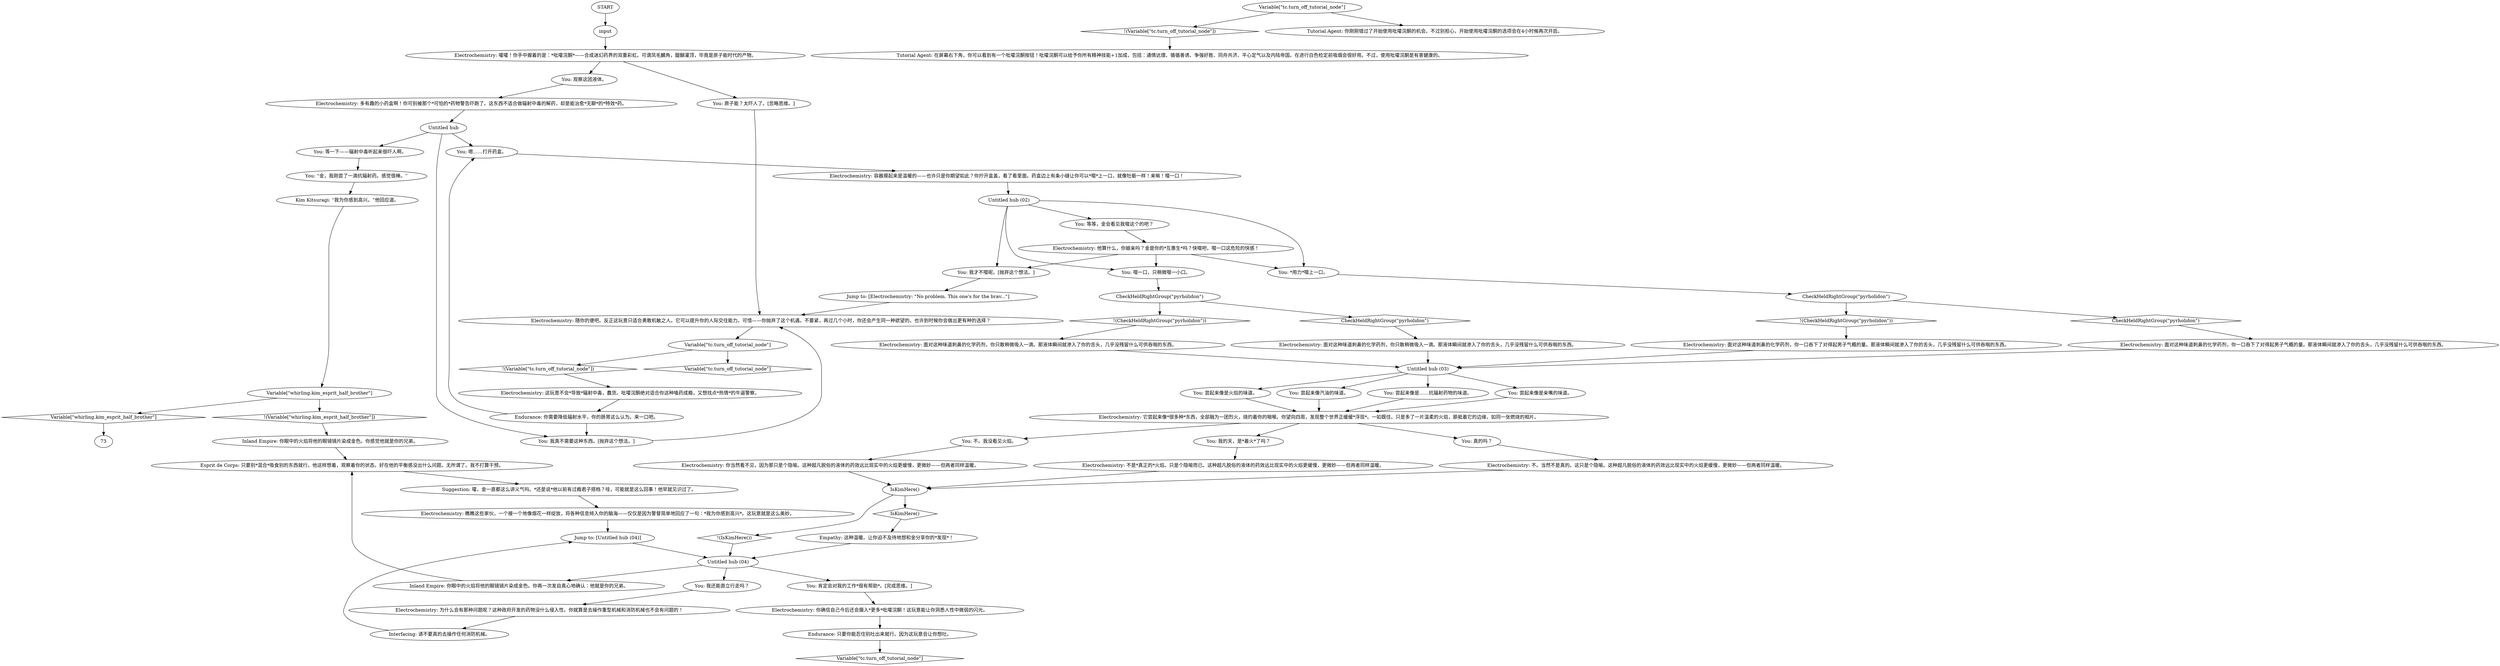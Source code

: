 # INITIATION / PYRHOLIDON HABIT
# A thought for becoming a wonderful pyrholidon addict.
# ==================================================
digraph G {
	  0 [label="START"];
	  1 [label="input"];
	  2 [label="You: 尝起来像汽油的味道。"];
	  3 [label="You: 等一下——辐射中毒听起来很吓人啊。"];
	  4 [label="You: *用力*啜上一口。"];
	  5 [label="Jump to: [Electrochemistry: \"No problem. This one's for the brav...\"]"];
	  6 [label="You: 肯定会对我的工作*很有帮助*。[完成思维。]"];
	  7 [label="Jump to: [Untitled hub (04)]"];
	  8 [label="You: 我还能直立行走吗？"];
	  9 [label="Esprit de Corps: 只要别*混合*吸食别的东西就行。他这样想着，观察着你的状态。好在他的平衡感没出什么问题。无所谓了。我不打算干预。"];
	  10 [label="Electrochemistry: 瞧瞧这些家伙，一个接一个地像烟花一样绽放，将各种信息倾入你的脑海——仅仅是因为警督简单地回应了一句：*我为你感到高兴*。这玩意就是这么美妙。"];
	  11 [label="Electrochemistry: 为什么会有那种问题呢？这种政府开发的药物没什么侵入性。你就算是去操作重型机械和消防机械也不会有问题的！"];
	  12 [label="Electrochemistry: 面对这种味道刺鼻的化学药剂，你一口吞下了对得起男子气概的量。那液体瞬间就渗入了你的舌头，几乎没残留什么可供吞咽的东西。"];
	  13 [label="You: 嗯……打开药盒。"];
	  14 [label="You: 尝起来像是……抗辐射药物的味道。"];
	  15 [label="Electrochemistry: 它尝起来像*很多种*东西，全部融为一团烈火，烧灼着你的咽喉。你望向四周，发现整个世界正缓缓*浮现*。一如既往。只是多了一片温柔的火焰，舔抵着它的边缘，如同一张燃烧的相片。"];
	  16 [label="Variable[\"tc.turn_off_tutorial_node\"]"];
	  17 [label="Variable[\"tc.turn_off_tutorial_node\"]", shape=diamond];
	  18 [label="!(Variable[\"tc.turn_off_tutorial_node\"])", shape=diamond];
	  19 [label="You: 我才不啜呢。[抛弃这个想法。]"];
	  20 [label="Empathy: 这种温暖。让你迫不及待地想和金分享你的*发现*！"];
	  21 [label="Interfacing: 请不要真的去操作任何消防机械。"];
	  22 [label="Tutorial Agent: 在屏幕右下角，你可以看到有一个吡嚯浣酮按钮！吡嚯浣酮可以给予你所有精神技能+1加成，包括：通情达理、循循善诱、争强好胜、同舟共济、平心定气以及内陆帝国。在进行白色检定前吸烟会很好用。不过，使用吡嚯浣酮是有害健康的。"];
	  23 [label="Electrochemistry: 不。当然不是真的。这只是个隐喻。这种超凡脱俗的液体的药效远比现实中的火焰更缓慢，更微妙——但两者同样温暖。"];
	  24 [label="Suggestion: 嚯，金一直都这么讲义气吗。*还是说*他以前有过瘾君子搭档？哇，可能就是这么回事！他早就见识过了。"];
	  25 [label="Electrochemistry: 你确信自己今后还会摄入*更多*吡嚯浣酮！这玩意能让你洞悉人性中微弱的闪光。"];
	  26 [label="Electrochemistry: 容器摸起来是温暖的——也许只是你期望如此？你拧开盒盖，看了看里面。药盒边上有条小缝让你可以*啜*上一口，就像牡蛎一样！来嘛！啜一口！"];
	  27 [label="Electrochemistry: 面对这种味道刺鼻的化学药剂，你只敢稍微吸入一滴。那液体瞬间就渗入了你的舌头，几乎没残留什么可供吞咽的东西。"];
	  28 [label="You: 尝起来像是亲嘴的味道。"];
	  29 [label="Electrochemistry: 你当然看不见，因为那只是个隐喻。这种超凡脱俗的液体的药效远比现实中的火焰更缓慢，更微妙——但两者同样温暖。"];
	  30 [label="Endurance: 只要你能忍住别吐出来就行。因为这玩意会让你想吐。"];
	  31 [label="Untitled hub"];
	  32 [label="Endurance: 你需要降低辐射水平，你的肠胃这么认为。来一口吧。"];
	  33 [label="You: 我真不需要这种东西。[抛弃这个想法。]"];
	  34 [label="You: 啜一口，只稍微啜一小口。"];
	  35 [label="Electrochemistry: 不是*真正的*火焰。只是个隐喻而已。这种超凡脱俗的液体的药效远比现实中的火焰更缓慢，更微妙——但两者同样温暖。"];
	  36 [label="Electrochemistry: 随你的便吧。反正这玩意只适合勇敢机敏之人。它可以提升你的人际交往能力。可惜——你抛弃了这个机遇。不要紧，再过几个小时，你还会产生同一种欲望的。也许到时候你会做出更有种的选择？"];
	  37 [label="You: 真的吗？"];
	  38 [label="You: 我的天，是*着火*了吗？"];
	  39 [label="Untitled hub (04)"];
	  40 [label="CheckHeldRightGroup(\"pyrholidon\")"];
	  41 [label="CheckHeldRightGroup(\"pyrholidon\")", shape=diamond];
	  42 [label="!(CheckHeldRightGroup(\"pyrholidon\"))", shape=diamond];
	  43 [label="You: 尝起来像是火焰的味道。"];
	  44 [label="Inland Empire: 你眼中的火焰将他的眼镜镜片染成金色。你感觉他就是你的兄弟。"];
	  45 [label="Variable[\"whirling.kim_esprit_half_brother\"]"];
	  46 [label="Variable[\"whirling.kim_esprit_half_brother\"]", shape=diamond];
	  47 [label="!(Variable[\"whirling.kim_esprit_half_brother\"])", shape=diamond];
	  48 [label="Electrochemistry: 嚯嚯！你手中握着的是：*吡嚯浣酮*——合成迷幻药界的双重彩虹。可谓凤毛麟角，醍醐灌顶，毕竟是原子能时代的产物。"];
	  49 [label="You: 观察这团液体。"];
	  50 [label="Electrochemistry: 他算什么，你娘亲吗？金是你的*互惠生*吗？快啜吧，啜一口这危险的快感！"];
	  51 [label="Electrochemistry: 面对这种味道刺鼻的化学药剂，你一口吞下了对得起男子气概的量。那液体瞬间就渗入了你的舌头，几乎没残留什么可供吞咽的东西。"];
	  52 [label="Untitled hub (03)"];
	  53 [label="You: 不。我没看见火焰。"];
	  54 [label="Kim Kitsuragi: “我为你感到高兴。”他回应道。"];
	  55 [label="You: 原子能？太吓人了。[忽略思维。]"];
	  56 [label="IsKimHere()"];
	  57 [label="IsKimHere()", shape=diamond];
	  58 [label="!(IsKimHere())", shape=diamond];
	  59 [label="CheckHeldRightGroup(\"pyrholidon\")"];
	  60 [label="CheckHeldRightGroup(\"pyrholidon\")", shape=diamond];
	  61 [label="!(CheckHeldRightGroup(\"pyrholidon\"))", shape=diamond];
	  62 [label="Electrochemistry: 面对这种味道刺鼻的化学药剂，你只敢稍微吸入一滴。那液体瞬间就渗入了你的舌头，几乎没残留什么可供吞咽的东西。"];
	  63 [label="Electrochemistry: 多有趣的小药盒啊！你可别被那个*可怕的*药物警告吓跑了。这东西不适合做辐射中毒的解药，却是能治愈*无聊*的*特效*药。"];
	  64 [label="Untitled hub (02)"];
	  65 [label="You: 等等，金会看见我啜这个的吧？"];
	  66 [label="Variable[\"tc.turn_off_tutorial_node\"]"];
	  67 [label="Variable[\"tc.turn_off_tutorial_node\"]", shape=diamond];
	  68 [label="!(Variable[\"tc.turn_off_tutorial_node\"])", shape=diamond];
	  69 [label="Tutorial Agent: 你刚刚错过了开始使用吡嚯浣酮的机会。不过别担心，开始使用吡嚯浣酮的选项会在4小时候再次开启。"];
	  70 [label="Electrochemistry: 这玩意不会*导致*辐射中毒，蠢货。吡嚯浣酮绝对适合你这种嗑药成瘾，又想找点*热情*的牛逼警察。"];
	  71 [label="You: “金，我刚尝了一滴抗辐射药。感觉很棒。”"];
	  72 [label="Inland Empire: 你眼中的火焰将他的眼镜镜片染成金色。你再一次发自真心地确认：他就是你的兄弟。"];
	  0 -> 1
	  1 -> 48
	  2 -> 15
	  3 -> 71
	  4 -> 40
	  5 -> 36
	  6 -> 25
	  7 -> 39
	  8 -> 11
	  9 -> 24
	  10 -> 7
	  11 -> 21
	  12 -> 52
	  13 -> 26
	  14 -> 15
	  15 -> 53
	  15 -> 37
	  15 -> 38
	  16 -> 17
	  16 -> 18
	  18 -> 70
	  19 -> 5
	  20 -> 39
	  21 -> 7
	  23 -> 56
	  24 -> 10
	  25 -> 30
	  26 -> 64
	  27 -> 52
	  28 -> 15
	  29 -> 56
	  30 -> 67
	  31 -> 33
	  31 -> 3
	  31 -> 13
	  32 -> 33
	  32 -> 13
	  33 -> 36
	  34 -> 59
	  35 -> 56
	  36 -> 16
	  37 -> 23
	  38 -> 35
	  39 -> 72
	  39 -> 8
	  39 -> 6
	  40 -> 41
	  40 -> 42
	  41 -> 51
	  42 -> 12
	  43 -> 15
	  44 -> 9
	  45 -> 46
	  45 -> 47
	  46 -> 73
	  47 -> 44
	  48 -> 49
	  48 -> 55
	  49 -> 63
	  50 -> 34
	  50 -> 19
	  50 -> 4
	  51 -> 52
	  52 -> 2
	  52 -> 43
	  52 -> 28
	  52 -> 14
	  53 -> 29
	  54 -> 45
	  55 -> 36
	  56 -> 57
	  56 -> 58
	  57 -> 20
	  58 -> 39
	  59 -> 60
	  59 -> 61
	  60 -> 62
	  61 -> 27
	  62 -> 52
	  63 -> 31
	  64 -> 65
	  64 -> 34
	  64 -> 19
	  64 -> 4
	  65 -> 50
	  66 -> 68
	  66 -> 69
	  68 -> 22
	  70 -> 32
	  71 -> 54
	  72 -> 9
}

